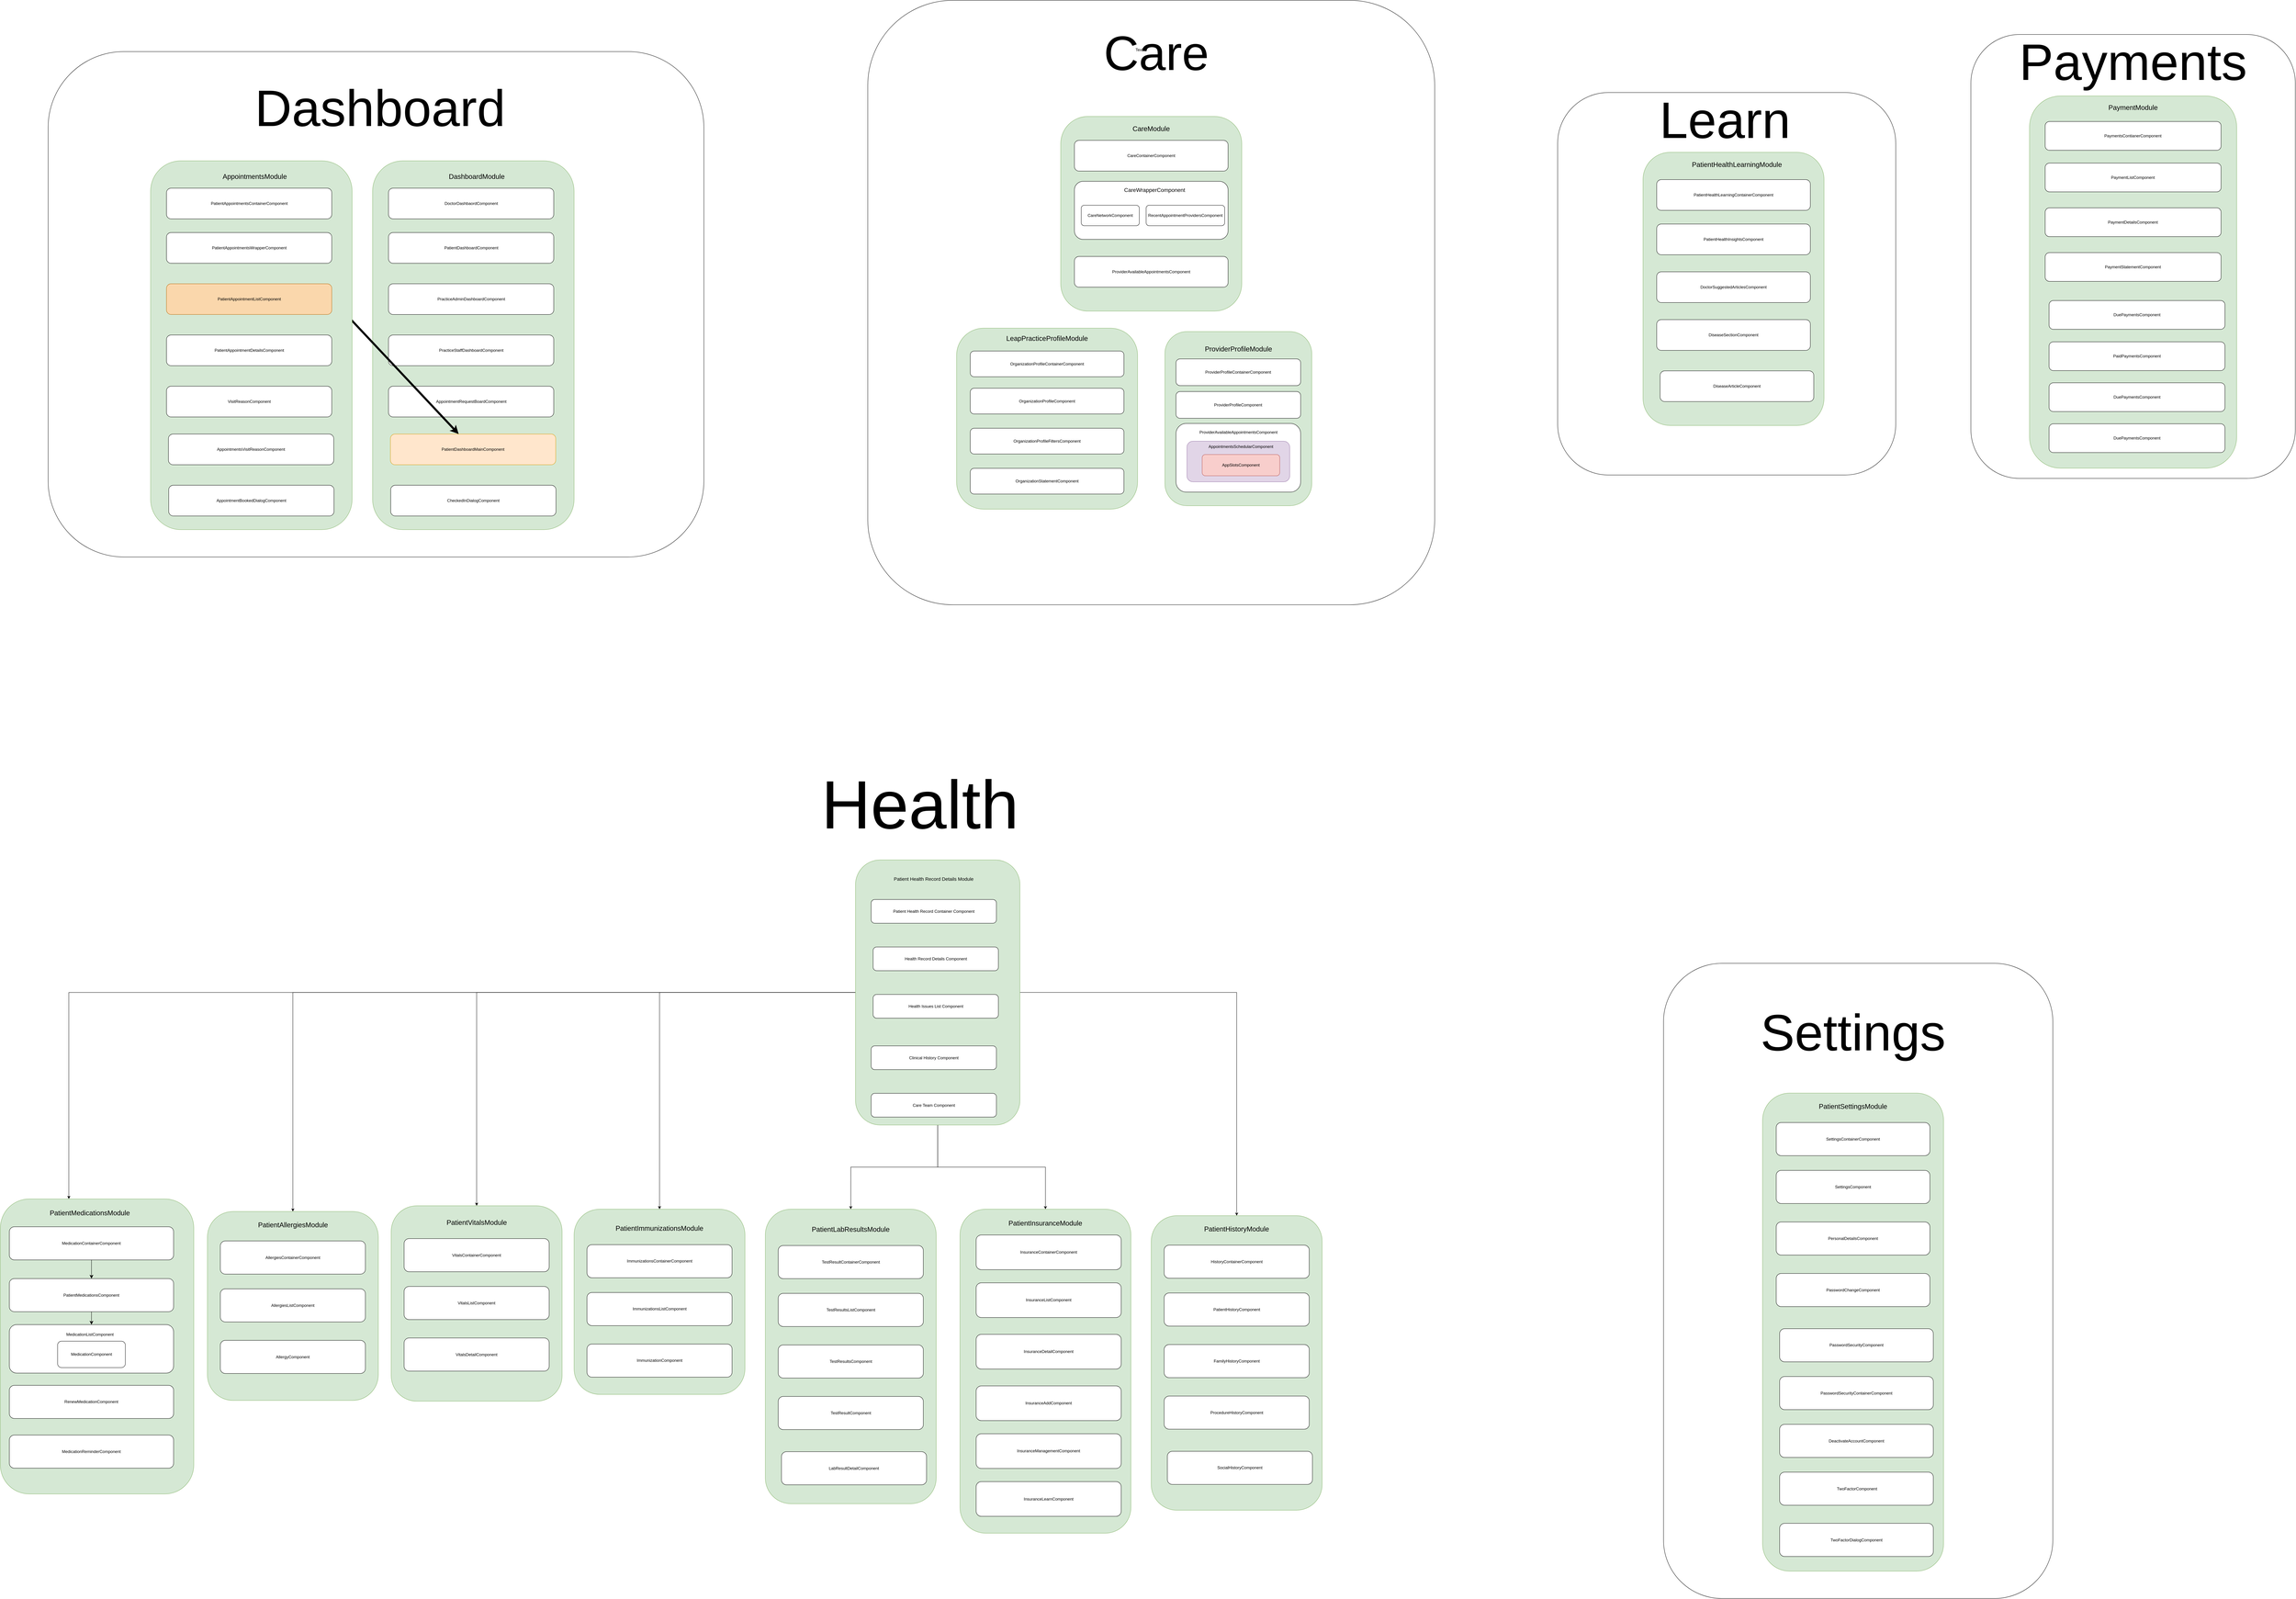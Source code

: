 <mxfile version="25.0.3">
  <diagram name="Page-1" id="2kIEvzqVXsuV8Udayv0d">
    <mxGraphModel dx="11270" dy="11530" grid="1" gridSize="10" guides="1" tooltips="1" connect="1" arrows="1" fold="1" page="1" pageScale="1" pageWidth="850" pageHeight="1100" math="0" shadow="0">
      <root>
        <mxCell id="0" />
        <mxCell id="1" parent="0" />
        <mxCell id="dV1gSzbPTBrYAg3rUSXR-290" value="" style="group" parent="1" vertex="1" connectable="0">
          <mxGeometry x="2070" y="-3440" width="1660" height="1770" as="geometry" />
        </mxCell>
        <mxCell id="dV1gSzbPTBrYAg3rUSXR-263" value="" style="rounded=1;whiteSpace=wrap;html=1;" parent="dV1gSzbPTBrYAg3rUSXR-290" vertex="1">
          <mxGeometry width="1660" height="1770" as="geometry" />
        </mxCell>
        <mxCell id="dV1gSzbPTBrYAg3rUSXR-247" value="" style="group" parent="dV1gSzbPTBrYAg3rUSXR-290" vertex="1" connectable="0">
          <mxGeometry x="565" y="340" width="530" height="570" as="geometry" />
        </mxCell>
        <mxCell id="dV1gSzbPTBrYAg3rUSXR-227" value="" style="rounded=1;whiteSpace=wrap;html=1;fillColor=#d5e8d4;strokeColor=#82b366;container=0;" parent="dV1gSzbPTBrYAg3rUSXR-247" vertex="1">
          <mxGeometry width="530" height="570" as="geometry" />
        </mxCell>
        <mxCell id="dV1gSzbPTBrYAg3rUSXR-228" value="&lt;font style=&quot;font-size: 20px;&quot;&gt;CareModule&lt;/font&gt;" style="text;html=1;align=center;verticalAlign=middle;whiteSpace=wrap;rounded=0;container=0;" parent="dV1gSzbPTBrYAg3rUSXR-247" vertex="1">
          <mxGeometry x="50" y="20" width="430" height="30" as="geometry" />
        </mxCell>
        <mxCell id="dV1gSzbPTBrYAg3rUSXR-229" value="CareContainerComponent" style="rounded=1;whiteSpace=wrap;html=1;container=0;" parent="dV1gSzbPTBrYAg3rUSXR-247" vertex="1">
          <mxGeometry x="40" y="70" width="450" height="90" as="geometry" />
        </mxCell>
        <mxCell id="dV1gSzbPTBrYAg3rUSXR-230" value="" style="rounded=1;whiteSpace=wrap;html=1;container=0;" parent="dV1gSzbPTBrYAg3rUSXR-247" vertex="1">
          <mxGeometry x="40" y="190" width="450" height="170" as="geometry" />
        </mxCell>
        <mxCell id="dV1gSzbPTBrYAg3rUSXR-231" value="ProviderAvailableAppointmentsComponent" style="rounded=1;whiteSpace=wrap;html=1;container=0;" parent="dV1gSzbPTBrYAg3rUSXR-247" vertex="1">
          <mxGeometry x="40" y="410" width="450" height="90" as="geometry" />
        </mxCell>
        <mxCell id="dV1gSzbPTBrYAg3rUSXR-234" value="CareWrapperComponent" style="text;html=1;align=center;verticalAlign=middle;whiteSpace=wrap;rounded=0;fontSize=16;container=0;" parent="dV1gSzbPTBrYAg3rUSXR-247" vertex="1">
          <mxGeometry x="80" y="200" width="390" height="30" as="geometry" />
        </mxCell>
        <mxCell id="dV1gSzbPTBrYAg3rUSXR-235" value="CareNetworkComponent" style="rounded=1;whiteSpace=wrap;html=1;container=0;" parent="dV1gSzbPTBrYAg3rUSXR-247" vertex="1">
          <mxGeometry x="60" y="260" width="170" height="60" as="geometry" />
        </mxCell>
        <mxCell id="dV1gSzbPTBrYAg3rUSXR-236" value="RecentAppointmentProvidersComponent" style="rounded=1;whiteSpace=wrap;html=1;container=0;" parent="dV1gSzbPTBrYAg3rUSXR-247" vertex="1">
          <mxGeometry x="250" y="260" width="230" height="60" as="geometry" />
        </mxCell>
        <mxCell id="dV1gSzbPTBrYAg3rUSXR-248" value="" style="group" parent="dV1gSzbPTBrYAg3rUSXR-290" vertex="1" connectable="0">
          <mxGeometry x="260" y="960" width="530" height="530" as="geometry" />
        </mxCell>
        <mxCell id="dV1gSzbPTBrYAg3rUSXR-238" value="" style="rounded=1;whiteSpace=wrap;html=1;fillColor=#d5e8d4;strokeColor=#82b366;container=0;" parent="dV1gSzbPTBrYAg3rUSXR-248" vertex="1">
          <mxGeometry width="530" height="530" as="geometry" />
        </mxCell>
        <mxCell id="dV1gSzbPTBrYAg3rUSXR-239" value="&lt;font style=&quot;font-size: 20px;&quot;&gt;LeapPracticeProfileModule&lt;/font&gt;" style="text;html=1;align=center;verticalAlign=middle;whiteSpace=wrap;rounded=0;container=0;" parent="dV1gSzbPTBrYAg3rUSXR-248" vertex="1">
          <mxGeometry x="50" y="16.75" width="430" height="25.125" as="geometry" />
        </mxCell>
        <mxCell id="dV1gSzbPTBrYAg3rUSXR-240" value="OrganizationProfileContainerComponent" style="rounded=1;whiteSpace=wrap;html=1;container=0;" parent="dV1gSzbPTBrYAg3rUSXR-248" vertex="1">
          <mxGeometry x="40" y="67" width="450" height="75.375" as="geometry" />
        </mxCell>
        <mxCell id="dV1gSzbPTBrYAg3rUSXR-241" value="OrganizationProfileComponent" style="rounded=1;whiteSpace=wrap;html=1;container=0;" parent="dV1gSzbPTBrYAg3rUSXR-248" vertex="1">
          <mxGeometry x="40" y="175.875" width="450" height="75.375" as="geometry" />
        </mxCell>
        <mxCell id="dV1gSzbPTBrYAg3rUSXR-242" value="OrganizationProfileFiltersComponent" style="rounded=1;whiteSpace=wrap;html=1;container=0;" parent="dV1gSzbPTBrYAg3rUSXR-248" vertex="1">
          <mxGeometry x="40" y="293.125" width="450" height="75.375" as="geometry" />
        </mxCell>
        <mxCell id="dV1gSzbPTBrYAg3rUSXR-243" value="OrganizationStatementComponent" style="rounded=1;whiteSpace=wrap;html=1;container=0;" parent="dV1gSzbPTBrYAg3rUSXR-248" vertex="1">
          <mxGeometry x="40" y="410.375" width="450" height="75.375" as="geometry" />
        </mxCell>
        <mxCell id="dV1gSzbPTBrYAg3rUSXR-288" value="Text" style="text;html=1;align=center;verticalAlign=middle;whiteSpace=wrap;rounded=0;" parent="dV1gSzbPTBrYAg3rUSXR-290" vertex="1">
          <mxGeometry x="765" y="130" width="60" height="30" as="geometry" />
        </mxCell>
        <mxCell id="dV1gSzbPTBrYAg3rUSXR-289" value="&lt;font style=&quot;font-size: 142px;&quot;&gt;Care&lt;/font&gt;" style="text;html=1;align=center;verticalAlign=middle;whiteSpace=wrap;rounded=0;" parent="dV1gSzbPTBrYAg3rUSXR-290" vertex="1">
          <mxGeometry x="170" y="40" width="1350" height="230" as="geometry" />
        </mxCell>
        <mxCell id="8EDx-BOtIArJ6cRJeTDg-2" value="" style="group" vertex="1" connectable="0" parent="dV1gSzbPTBrYAg3rUSXR-290">
          <mxGeometry x="870" y="970" width="430" height="510" as="geometry" />
        </mxCell>
        <mxCell id="dV1gSzbPTBrYAg3rUSXR-250" value="" style="rounded=1;whiteSpace=wrap;html=1;fillColor=#d5e8d4;strokeColor=#82b366;container=0;" parent="8EDx-BOtIArJ6cRJeTDg-2" vertex="1">
          <mxGeometry width="430" height="510" as="geometry" />
        </mxCell>
        <mxCell id="dV1gSzbPTBrYAg3rUSXR-251" value="&lt;font style=&quot;font-size: 20px;&quot;&gt;ProviderProfileModule&lt;/font&gt;" style="text;html=1;align=center;verticalAlign=middle;whiteSpace=wrap;rounded=0;container=0;" parent="8EDx-BOtIArJ6cRJeTDg-2" vertex="1">
          <mxGeometry x="40.566" y="37.382" width="348.868" height="26.073" as="geometry" />
        </mxCell>
        <mxCell id="dV1gSzbPTBrYAg3rUSXR-252" value="ProviderProfileContainerComponent" style="rounded=1;whiteSpace=wrap;html=1;container=0;" parent="8EDx-BOtIArJ6cRJeTDg-2" vertex="1">
          <mxGeometry x="32.453" y="79.998" width="365.094" height="78.219" as="geometry" />
        </mxCell>
        <mxCell id="dV1gSzbPTBrYAg3rUSXR-253" value="ProviderProfileComponent" style="rounded=1;whiteSpace=wrap;html=1;container=0;" parent="8EDx-BOtIArJ6cRJeTDg-2" vertex="1">
          <mxGeometry x="32.453" y="175.666" width="365.094" height="78.219" as="geometry" />
        </mxCell>
        <mxCell id="dV1gSzbPTBrYAg3rUSXR-261" value="" style="group" parent="8EDx-BOtIArJ6cRJeTDg-2" vertex="1" connectable="0">
          <mxGeometry x="32.453" y="269.06" width="365.094" height="200.94" as="geometry" />
        </mxCell>
        <mxCell id="dV1gSzbPTBrYAg3rUSXR-254" value="" style="rounded=1;whiteSpace=wrap;html=1;container=0;" parent="dV1gSzbPTBrYAg3rUSXR-261" vertex="1">
          <mxGeometry width="365.094" height="200.94" as="geometry" />
        </mxCell>
        <mxCell id="dV1gSzbPTBrYAg3rUSXR-256" value="ProviderAvailableAppointmentsComponent" style="text;html=1;align=center;verticalAlign=middle;whiteSpace=wrap;rounded=0;container=0;" parent="dV1gSzbPTBrYAg3rUSXR-261" vertex="1">
          <mxGeometry x="8.113" y="10.374" width="348.868" height="31.132" as="geometry" />
        </mxCell>
        <mxCell id="dV1gSzbPTBrYAg3rUSXR-257" value="" style="rounded=1;whiteSpace=wrap;html=1;container=0;fillColor=#e1d5e7;strokeColor=#9673a6;" parent="dV1gSzbPTBrYAg3rUSXR-261" vertex="1">
          <mxGeometry x="32.047" y="51.88" width="301" height="119.06" as="geometry" />
        </mxCell>
        <mxCell id="dV1gSzbPTBrYAg3rUSXR-258" value="AppointmentsSchedularComponent" style="text;html=1;align=center;verticalAlign=middle;whiteSpace=wrap;rounded=0;container=0;" parent="dV1gSzbPTBrYAg3rUSXR-261" vertex="1">
          <mxGeometry x="165.915" y="51.883" width="48.679" height="31.132" as="geometry" />
        </mxCell>
        <mxCell id="dV1gSzbPTBrYAg3rUSXR-259" value="AppSlotsComponent" style="rounded=1;whiteSpace=wrap;html=1;container=0;fillColor=#f8cecc;strokeColor=#b85450;" parent="dV1gSzbPTBrYAg3rUSXR-261" vertex="1">
          <mxGeometry x="76.67" y="90.935" width="227.17" height="62.264" as="geometry" />
        </mxCell>
        <mxCell id="dV1gSzbPTBrYAg3rUSXR-291" value="" style="group" parent="1" vertex="1" connectable="0">
          <mxGeometry x="4090" y="-3170" width="1190" height="1120" as="geometry" />
        </mxCell>
        <mxCell id="dV1gSzbPTBrYAg3rUSXR-371" value="" style="group" parent="dV1gSzbPTBrYAg3rUSXR-291" vertex="1" connectable="0">
          <mxGeometry width="1045" height="1120" as="geometry" />
        </mxCell>
        <mxCell id="dV1gSzbPTBrYAg3rUSXR-277" value="" style="rounded=1;whiteSpace=wrap;html=1;" parent="dV1gSzbPTBrYAg3rUSXR-371" vertex="1">
          <mxGeometry width="990" height="1120" as="geometry" />
        </mxCell>
        <mxCell id="dV1gSzbPTBrYAg3rUSXR-264" value="" style="group" parent="dV1gSzbPTBrYAg3rUSXR-371" vertex="1" connectable="0">
          <mxGeometry x="250" y="175" width="795" height="940" as="geometry" />
        </mxCell>
        <mxCell id="dV1gSzbPTBrYAg3rUSXR-265" value="" style="rounded=1;whiteSpace=wrap;html=1;fillColor=#d5e8d4;strokeColor=#82b366;container=0;" parent="dV1gSzbPTBrYAg3rUSXR-264" vertex="1">
          <mxGeometry width="530" height="800" as="geometry" />
        </mxCell>
        <mxCell id="dV1gSzbPTBrYAg3rUSXR-266" value="&lt;font style=&quot;font-size: 20px;&quot;&gt;PatientHealthLearningModule&lt;/font&gt;" style="text;html=1;align=center;verticalAlign=middle;whiteSpace=wrap;rounded=0;container=0;" parent="dV1gSzbPTBrYAg3rUSXR-264" vertex="1">
          <mxGeometry x="60" y="20" width="430" height="30" as="geometry" />
        </mxCell>
        <mxCell id="dV1gSzbPTBrYAg3rUSXR-267" value="PatientHealthLearningContainerComponent" style="rounded=1;whiteSpace=wrap;html=1;container=0;" parent="dV1gSzbPTBrYAg3rUSXR-264" vertex="1">
          <mxGeometry x="40" y="80" width="450" height="90" as="geometry" />
        </mxCell>
        <mxCell id="dV1gSzbPTBrYAg3rUSXR-268" value="PatientHealthInsightsComponent" style="rounded=1;whiteSpace=wrap;html=1;container=0;" parent="dV1gSzbPTBrYAg3rUSXR-264" vertex="1">
          <mxGeometry x="40" y="210" width="450" height="90" as="geometry" />
        </mxCell>
        <mxCell id="dV1gSzbPTBrYAg3rUSXR-269" value="DoctorSuggestedArticlesComponent" style="rounded=1;whiteSpace=wrap;html=1;container=0;" parent="dV1gSzbPTBrYAg3rUSXR-264" vertex="1">
          <mxGeometry x="40" y="350" width="450" height="90" as="geometry" />
        </mxCell>
        <mxCell id="dV1gSzbPTBrYAg3rUSXR-270" value="DiseaseSectionComponent" style="rounded=1;whiteSpace=wrap;html=1;container=0;" parent="dV1gSzbPTBrYAg3rUSXR-264" vertex="1">
          <mxGeometry x="40" y="490" width="450" height="90" as="geometry" />
        </mxCell>
        <mxCell id="dV1gSzbPTBrYAg3rUSXR-271" value="DiseaseArticleComponent" style="rounded=1;whiteSpace=wrap;html=1;container=0;" parent="dV1gSzbPTBrYAg3rUSXR-264" vertex="1">
          <mxGeometry x="50" y="640" width="450" height="90" as="geometry" />
        </mxCell>
        <mxCell id="dV1gSzbPTBrYAg3rUSXR-293" value="&lt;font style=&quot;font-size: 150px;&quot;&gt;Learn&lt;/font&gt;" style="text;html=1;align=center;verticalAlign=middle;whiteSpace=wrap;rounded=0;" parent="dV1gSzbPTBrYAg3rUSXR-371" vertex="1">
          <mxGeometry x="170" y="10" width="640" height="140" as="geometry" />
        </mxCell>
        <mxCell id="dV1gSzbPTBrYAg3rUSXR-367" value="" style="group" parent="1" vertex="1" connectable="0">
          <mxGeometry x="4400" y="-620" width="1140" height="1860" as="geometry" />
        </mxCell>
        <mxCell id="dV1gSzbPTBrYAg3rUSXR-364" value="" style="rounded=1;whiteSpace=wrap;html=1;" parent="dV1gSzbPTBrYAg3rUSXR-367" vertex="1">
          <mxGeometry width="1140" height="1860" as="geometry" />
        </mxCell>
        <mxCell id="dV1gSzbPTBrYAg3rUSXR-331" value="" style="group" parent="dV1gSzbPTBrYAg3rUSXR-367" vertex="1" connectable="0">
          <mxGeometry x="290" y="380.005" width="530" height="1400" as="geometry" />
        </mxCell>
        <mxCell id="dV1gSzbPTBrYAg3rUSXR-332" value="" style="rounded=1;whiteSpace=wrap;html=1;fillColor=#d5e8d4;strokeColor=#82b366;container=0;" parent="dV1gSzbPTBrYAg3rUSXR-331" vertex="1">
          <mxGeometry width="530" height="1400" as="geometry" />
        </mxCell>
        <mxCell id="dV1gSzbPTBrYAg3rUSXR-333" value="&lt;font style=&quot;font-size: 20px;&quot;&gt;PatientSettingsModule&lt;/font&gt;" style="text;html=1;align=center;verticalAlign=middle;whiteSpace=wrap;rounded=0;container=0;" parent="dV1gSzbPTBrYAg3rUSXR-331" vertex="1">
          <mxGeometry x="50" y="21.561" width="430" height="32.342" as="geometry" />
        </mxCell>
        <mxCell id="dV1gSzbPTBrYAg3rUSXR-334" value="SettingsContainerComponent" style="rounded=1;whiteSpace=wrap;html=1;container=0;" parent="dV1gSzbPTBrYAg3rUSXR-331" vertex="1">
          <mxGeometry x="40" y="86.245" width="450" height="97.026" as="geometry" />
        </mxCell>
        <mxCell id="dV1gSzbPTBrYAg3rUSXR-335" value="SettingsComponent" style="rounded=1;whiteSpace=wrap;html=1;container=0;" parent="dV1gSzbPTBrYAg3rUSXR-331" vertex="1">
          <mxGeometry x="40" y="226.394" width="450" height="97.026" as="geometry" />
        </mxCell>
        <mxCell id="dV1gSzbPTBrYAg3rUSXR-336" value="PersonalDetailsComponent" style="rounded=1;whiteSpace=wrap;html=1;container=0;" parent="dV1gSzbPTBrYAg3rUSXR-331" vertex="1">
          <mxGeometry x="40" y="377.323" width="450" height="97.026" as="geometry" />
        </mxCell>
        <mxCell id="dV1gSzbPTBrYAg3rUSXR-337" value="PasswordChangeComponent" style="rounded=1;whiteSpace=wrap;html=1;container=0;" parent="dV1gSzbPTBrYAg3rUSXR-331" vertex="1">
          <mxGeometry x="40" y="528.253" width="450" height="97.026" as="geometry" />
        </mxCell>
        <mxCell id="dV1gSzbPTBrYAg3rUSXR-338" value="PasswordSecurityComponent" style="rounded=1;whiteSpace=wrap;html=1;container=0;" parent="dV1gSzbPTBrYAg3rUSXR-331" vertex="1">
          <mxGeometry x="50" y="689.963" width="450" height="97.026" as="geometry" />
        </mxCell>
        <mxCell id="dV1gSzbPTBrYAg3rUSXR-360" value="PasswordSecurityContainerComponent" style="rounded=1;whiteSpace=wrap;html=1;container=0;" parent="dV1gSzbPTBrYAg3rUSXR-331" vertex="1">
          <mxGeometry x="50" y="829.993" width="450" height="97.026" as="geometry" />
        </mxCell>
        <mxCell id="dV1gSzbPTBrYAg3rUSXR-361" value="DeactivateAccountComponent" style="rounded=1;whiteSpace=wrap;html=1;container=0;" parent="dV1gSzbPTBrYAg3rUSXR-331" vertex="1">
          <mxGeometry x="50" y="969.993" width="450" height="97.026" as="geometry" />
        </mxCell>
        <mxCell id="dV1gSzbPTBrYAg3rUSXR-362" value="&amp;nbsp;TwoFactorComponent" style="rounded=1;whiteSpace=wrap;html=1;container=0;" parent="dV1gSzbPTBrYAg3rUSXR-331" vertex="1">
          <mxGeometry x="50" y="1109.993" width="450" height="97.026" as="geometry" />
        </mxCell>
        <mxCell id="dV1gSzbPTBrYAg3rUSXR-363" value="TwoFactorDialogComponent" style="rounded=1;whiteSpace=wrap;html=1;container=0;" parent="dV1gSzbPTBrYAg3rUSXR-331" vertex="1">
          <mxGeometry x="50" y="1259.993" width="450" height="97.026" as="geometry" />
        </mxCell>
        <mxCell id="dV1gSzbPTBrYAg3rUSXR-365" value="&lt;font style=&quot;font-size: 150px;&quot;&gt;Settings&lt;/font&gt;" style="text;html=1;align=center;verticalAlign=middle;whiteSpace=wrap;rounded=0;fontSize=200;" parent="dV1gSzbPTBrYAg3rUSXR-367" vertex="1">
          <mxGeometry x="255" y="170" width="600" height="30" as="geometry" />
        </mxCell>
        <mxCell id="dV1gSzbPTBrYAg3rUSXR-372" value="" style="group" parent="1" vertex="1" connectable="0">
          <mxGeometry x="5300" y="-3340" width="950" height="1300" as="geometry" />
        </mxCell>
        <mxCell id="dV1gSzbPTBrYAg3rUSXR-307" value="" style="rounded=1;whiteSpace=wrap;html=1;" parent="dV1gSzbPTBrYAg3rUSXR-372" vertex="1">
          <mxGeometry width="950" height="1300" as="geometry" />
        </mxCell>
        <mxCell id="dV1gSzbPTBrYAg3rUSXR-305" value="" style="group" parent="dV1gSzbPTBrYAg3rUSXR-372" vertex="1" connectable="0">
          <mxGeometry x="171.67" y="180" width="606.67" height="1090" as="geometry" />
        </mxCell>
        <mxCell id="dV1gSzbPTBrYAg3rUSXR-295" value="" style="rounded=1;whiteSpace=wrap;html=1;fillColor=#d5e8d4;strokeColor=#82b366;container=0;" parent="dV1gSzbPTBrYAg3rUSXR-305" vertex="1">
          <mxGeometry width="606.67" height="1090" as="geometry" />
        </mxCell>
        <mxCell id="dV1gSzbPTBrYAg3rUSXR-296" value="&lt;font style=&quot;font-size: 20px;&quot;&gt;PaymentModule&lt;/font&gt;" style="text;html=1;align=center;verticalAlign=middle;whiteSpace=wrap;rounded=0;container=0;" parent="dV1gSzbPTBrYAg3rUSXR-305" vertex="1">
          <mxGeometry x="57.229" y="18.723" width="492.201" height="28.085" as="geometry" />
        </mxCell>
        <mxCell id="dV1gSzbPTBrYAg3rUSXR-297" value="PaymentsContianerComponent" style="rounded=1;whiteSpace=wrap;html=1;container=0;" parent="dV1gSzbPTBrYAg3rUSXR-305" vertex="1">
          <mxGeometry x="45.786" y="74.894" width="515.094" height="84.255" as="geometry" />
        </mxCell>
        <mxCell id="dV1gSzbPTBrYAg3rUSXR-298" value="PaymentListComponent" style="rounded=1;whiteSpace=wrap;html=1;container=0;" parent="dV1gSzbPTBrYAg3rUSXR-305" vertex="1">
          <mxGeometry x="45.786" y="196.596" width="515.094" height="84.255" as="geometry" />
        </mxCell>
        <mxCell id="dV1gSzbPTBrYAg3rUSXR-299" value="PaymentDetailsComponent" style="rounded=1;whiteSpace=wrap;html=1;container=0;" parent="dV1gSzbPTBrYAg3rUSXR-305" vertex="1">
          <mxGeometry x="45.786" y="327.66" width="515.094" height="84.255" as="geometry" />
        </mxCell>
        <mxCell id="dV1gSzbPTBrYAg3rUSXR-300" value="PaymentStatementComponent" style="rounded=1;whiteSpace=wrap;html=1;container=0;" parent="dV1gSzbPTBrYAg3rUSXR-305" vertex="1">
          <mxGeometry x="45.786" y="458.723" width="515.094" height="84.255" as="geometry" />
        </mxCell>
        <mxCell id="dV1gSzbPTBrYAg3rUSXR-301" value="DuePaymentsComponent" style="rounded=1;whiteSpace=wrap;html=1;container=0;" parent="dV1gSzbPTBrYAg3rUSXR-305" vertex="1">
          <mxGeometry x="57.233" y="599.149" width="515.094" height="84.255" as="geometry" />
        </mxCell>
        <mxCell id="dV1gSzbPTBrYAg3rUSXR-302" value="PaidPaymentsComponent" style="rounded=1;whiteSpace=wrap;html=1;container=0;" parent="dV1gSzbPTBrYAg3rUSXR-305" vertex="1">
          <mxGeometry x="57.233" y="719.999" width="515.094" height="84.255" as="geometry" />
        </mxCell>
        <mxCell id="dV1gSzbPTBrYAg3rUSXR-303" value="DuePaymentsComponent" style="rounded=1;whiteSpace=wrap;html=1;container=0;" parent="dV1gSzbPTBrYAg3rUSXR-305" vertex="1">
          <mxGeometry x="57.233" y="839.999" width="515.094" height="84.255" as="geometry" />
        </mxCell>
        <mxCell id="dV1gSzbPTBrYAg3rUSXR-304" value="DuePaymentsComponent" style="rounded=1;whiteSpace=wrap;html=1;container=0;" parent="dV1gSzbPTBrYAg3rUSXR-305" vertex="1">
          <mxGeometry x="57.233" y="959.999" width="515.094" height="84.255" as="geometry" />
        </mxCell>
        <mxCell id="dV1gSzbPTBrYAg3rUSXR-330" value="&lt;font style=&quot;font-size: 150px;&quot;&gt;Payments&lt;/font&gt;" style="text;html=1;align=center;verticalAlign=middle;whiteSpace=wrap;rounded=0;" parent="dV1gSzbPTBrYAg3rUSXR-372" vertex="1">
          <mxGeometry x="155" y="10" width="640" height="140" as="geometry" />
        </mxCell>
        <mxCell id="8EDx-BOtIArJ6cRJeTDg-1" value="" style="group" vertex="1" connectable="0" parent="1">
          <mxGeometry x="-330" y="-3290" width="1920" height="1480" as="geometry" />
        </mxCell>
        <mxCell id="dV1gSzbPTBrYAg3rUSXR-286" value="" style="rounded=1;whiteSpace=wrap;html=1;container=0;" parent="8EDx-BOtIArJ6cRJeTDg-1" vertex="1">
          <mxGeometry width="1920" height="1480" as="geometry" />
        </mxCell>
        <mxCell id="dV1gSzbPTBrYAg3rUSXR-287" value="&lt;font style=&quot;font-size: 150px;&quot;&gt;Dashboard&lt;/font&gt;" style="text;html=1;align=center;verticalAlign=middle;whiteSpace=wrap;rounded=0;container=0;" parent="8EDx-BOtIArJ6cRJeTDg-1" vertex="1">
          <mxGeometry x="942.27" y="150" width="60" height="30" as="geometry" />
        </mxCell>
        <mxCell id="dV1gSzbPTBrYAg3rUSXR-193" value="" style="rounded=1;whiteSpace=wrap;html=1;fillColor=#d5e8d4;strokeColor=#82b366;container=0;" parent="8EDx-BOtIArJ6cRJeTDg-1" vertex="1">
          <mxGeometry x="950" y="320" width="590" height="1080" as="geometry" />
        </mxCell>
        <mxCell id="dV1gSzbPTBrYAg3rUSXR-194" value="&lt;span style=&quot;font-size: 20px;&quot;&gt;DashboardModule&lt;/span&gt;" style="text;html=1;align=center;verticalAlign=middle;whiteSpace=wrap;rounded=0;container=0;" parent="8EDx-BOtIArJ6cRJeTDg-1" vertex="1">
          <mxGeometry x="1023.774" y="350" width="462.453" height="30" as="geometry" />
        </mxCell>
        <mxCell id="dV1gSzbPTBrYAg3rUSXR-195" value="DoctorDashbaordComponent" style="rounded=1;whiteSpace=wrap;html=1;container=0;" parent="8EDx-BOtIArJ6cRJeTDg-1" vertex="1">
          <mxGeometry x="996.528" y="400" width="483.962" height="90" as="geometry" />
        </mxCell>
        <mxCell id="dV1gSzbPTBrYAg3rUSXR-196" value="PatientDashboardComponent" style="rounded=1;whiteSpace=wrap;html=1;container=0;" parent="8EDx-BOtIArJ6cRJeTDg-1" vertex="1">
          <mxGeometry x="996.528" y="530" width="483.962" height="90" as="geometry" />
        </mxCell>
        <mxCell id="dV1gSzbPTBrYAg3rUSXR-197" value="PracticeAdminDashboardComponent" style="rounded=1;whiteSpace=wrap;html=1;container=0;" parent="8EDx-BOtIArJ6cRJeTDg-1" vertex="1">
          <mxGeometry x="996.528" y="680" width="483.962" height="90" as="geometry" />
        </mxCell>
        <mxCell id="dV1gSzbPTBrYAg3rUSXR-198" value="PracticeStaffDashboardComponent" style="rounded=1;whiteSpace=wrap;html=1;container=0;" parent="8EDx-BOtIArJ6cRJeTDg-1" vertex="1">
          <mxGeometry x="996.528" y="830" width="483.962" height="90" as="geometry" />
        </mxCell>
        <mxCell id="dV1gSzbPTBrYAg3rUSXR-199" value="AppointmentRequestBoardComponent" style="rounded=1;whiteSpace=wrap;html=1;container=0;" parent="8EDx-BOtIArJ6cRJeTDg-1" vertex="1">
          <mxGeometry x="996.528" y="980" width="483.962" height="90" as="geometry" />
        </mxCell>
        <mxCell id="dV1gSzbPTBrYAg3rUSXR-200" value="PatientDashboardMainComponent" style="rounded=1;whiteSpace=wrap;html=1;container=0;fillColor=#ffe6cc;strokeColor=#d79b00;" parent="8EDx-BOtIArJ6cRJeTDg-1" vertex="1">
          <mxGeometry x="1002.268" y="1120" width="483.962" height="90" as="geometry" />
        </mxCell>
        <mxCell id="dV1gSzbPTBrYAg3rUSXR-201" value="CheckedInDialogComponent" style="rounded=1;whiteSpace=wrap;html=1;container=0;" parent="8EDx-BOtIArJ6cRJeTDg-1" vertex="1">
          <mxGeometry x="1003.018" y="1270" width="483.962" height="90" as="geometry" />
        </mxCell>
        <mxCell id="dV1gSzbPTBrYAg3rUSXR-202" value="" style="endArrow=classic;html=1;rounded=0;exitX=1;exitY=0.5;exitDx=0;exitDy=0;strokeWidth=6;" parent="8EDx-BOtIArJ6cRJeTDg-1" source="dV1gSzbPTBrYAg3rUSXR-183" target="dV1gSzbPTBrYAg3rUSXR-200" edge="1">
          <mxGeometry width="50" height="50" relative="1" as="geometry">
            <mxPoint x="896.23" y="1333.691" as="sourcePoint" />
            <mxPoint x="1540" y="1330" as="targetPoint" />
          </mxGeometry>
        </mxCell>
        <mxCell id="dV1gSzbPTBrYAg3rUSXR-179" value="" style="rounded=1;whiteSpace=wrap;html=1;fillColor=#d5e8d4;strokeColor=#82b366;container=0;" parent="8EDx-BOtIArJ6cRJeTDg-1" vertex="1">
          <mxGeometry x="300" y="320" width="590" height="1080" as="geometry" />
        </mxCell>
        <mxCell id="dV1gSzbPTBrYAg3rUSXR-180" value="&lt;span style=&quot;font-size: 20px;&quot;&gt;AppointmentsModule&lt;/span&gt;" style="text;html=1;align=center;verticalAlign=middle;whiteSpace=wrap;rounded=0;container=0;" parent="8EDx-BOtIArJ6cRJeTDg-1" vertex="1">
          <mxGeometry x="373.774" y="350" width="462.453" height="30" as="geometry" />
        </mxCell>
        <mxCell id="dV1gSzbPTBrYAg3rUSXR-181" value="PatientAppointmentsContainerComponent" style="rounded=1;whiteSpace=wrap;html=1;container=0;" parent="8EDx-BOtIArJ6cRJeTDg-1" vertex="1">
          <mxGeometry x="346.528" y="400" width="483.962" height="90" as="geometry" />
        </mxCell>
        <mxCell id="dV1gSzbPTBrYAg3rUSXR-182" value="PatientAppointmentsWrapperComponent" style="rounded=1;whiteSpace=wrap;html=1;container=0;" parent="8EDx-BOtIArJ6cRJeTDg-1" vertex="1">
          <mxGeometry x="346.528" y="530" width="483.962" height="90" as="geometry" />
        </mxCell>
        <mxCell id="dV1gSzbPTBrYAg3rUSXR-183" value="PatientAppointmentListComponent" style="rounded=1;whiteSpace=wrap;html=1;container=0;fillColor=#fad7ac;strokeColor=#b46504;" parent="8EDx-BOtIArJ6cRJeTDg-1" vertex="1">
          <mxGeometry x="346.528" y="680" width="483.962" height="90" as="geometry" />
        </mxCell>
        <mxCell id="dV1gSzbPTBrYAg3rUSXR-184" value="PatientAppointmentDetailsComponent" style="rounded=1;whiteSpace=wrap;html=1;container=0;" parent="8EDx-BOtIArJ6cRJeTDg-1" vertex="1">
          <mxGeometry x="346.528" y="830" width="483.962" height="90" as="geometry" />
        </mxCell>
        <mxCell id="dV1gSzbPTBrYAg3rUSXR-185" value="VisitReasonComponent" style="rounded=1;whiteSpace=wrap;html=1;container=0;" parent="8EDx-BOtIArJ6cRJeTDg-1" vertex="1">
          <mxGeometry x="346.528" y="980" width="483.962" height="90" as="geometry" />
        </mxCell>
        <mxCell id="dV1gSzbPTBrYAg3rUSXR-187" value="AppointmentsVisitReasonComponent" style="rounded=1;whiteSpace=wrap;html=1;container=0;" parent="8EDx-BOtIArJ6cRJeTDg-1" vertex="1">
          <mxGeometry x="352.268" y="1120" width="483.962" height="90" as="geometry" />
        </mxCell>
        <mxCell id="dV1gSzbPTBrYAg3rUSXR-188" value="AppointmentBookedDialogComponent" style="rounded=1;whiteSpace=wrap;html=1;container=0;" parent="8EDx-BOtIArJ6cRJeTDg-1" vertex="1">
          <mxGeometry x="353.018" y="1270" width="483.962" height="90" as="geometry" />
        </mxCell>
        <mxCell id="dV1gSzbPTBrYAg3rUSXR-124" style="edgeStyle=orthogonalEdgeStyle;rounded=0;orthogonalLoop=1;jettySize=auto;html=1;entryX=0.5;entryY=0;entryDx=0;entryDy=0;" parent="1" source="dV1gSzbPTBrYAg3rUSXR-35" target="dV1gSzbPTBrYAg3rUSXR-58" edge="1">
          <mxGeometry relative="1" as="geometry" />
        </mxCell>
        <mxCell id="dV1gSzbPTBrYAg3rUSXR-163" style="edgeStyle=orthogonalEdgeStyle;rounded=0;orthogonalLoop=1;jettySize=auto;html=1;entryX=0.5;entryY=0;entryDx=0;entryDy=0;" parent="1" source="dV1gSzbPTBrYAg3rUSXR-35" target="dV1gSzbPTBrYAg3rUSXR-85" edge="1">
          <mxGeometry relative="1" as="geometry" />
        </mxCell>
        <mxCell id="dV1gSzbPTBrYAg3rUSXR-122" style="edgeStyle=orthogonalEdgeStyle;rounded=0;orthogonalLoop=1;jettySize=auto;html=1;entryX=0.5;entryY=0;entryDx=0;entryDy=0;" parent="1" source="dV1gSzbPTBrYAg3rUSXR-35" target="dV1gSzbPTBrYAg3rUSXR-69" edge="1">
          <mxGeometry relative="1" as="geometry" />
        </mxCell>
        <mxCell id="dV1gSzbPTBrYAg3rUSXR-165" style="edgeStyle=orthogonalEdgeStyle;rounded=0;orthogonalLoop=1;jettySize=auto;html=1;entryX=0.5;entryY=0;entryDx=0;entryDy=0;" parent="1" source="dV1gSzbPTBrYAg3rUSXR-35" target="dV1gSzbPTBrYAg3rUSXR-77" edge="1">
          <mxGeometry relative="1" as="geometry" />
        </mxCell>
        <mxCell id="dV1gSzbPTBrYAg3rUSXR-282" value="Health" style="text;html=1;align=center;verticalAlign=middle;whiteSpace=wrap;rounded=0;fontSize=200;container=0;" parent="1" vertex="1">
          <mxGeometry x="1939.565" y="-1100" width="566.46" height="30.0" as="geometry" />
        </mxCell>
        <mxCell id="dV1gSzbPTBrYAg3rUSXR-58" value="" style="rounded=1;whiteSpace=wrap;html=1;fillColor=#d5e8d4;strokeColor=#82b366;container=0;" parent="1" vertex="1">
          <mxGeometry x="136.335" y="106.8" width="500.373" height="553.2" as="geometry" />
        </mxCell>
        <mxCell id="dV1gSzbPTBrYAg3rUSXR-59" value="&lt;font style=&quot;font-size: 20px;&quot;&gt;PatientAllergiesModule&lt;/font&gt;" style="text;html=1;align=center;verticalAlign=middle;whiteSpace=wrap;rounded=0;container=0;" parent="1" vertex="1">
          <mxGeometry x="183.54" y="128.364" width="405.963" height="32.342" as="geometry" />
        </mxCell>
        <mxCell id="dV1gSzbPTBrYAg3rUSXR-60" value="AllergiesContainerComponent" style="rounded=1;whiteSpace=wrap;html=1;container=0;" parent="1" vertex="1">
          <mxGeometry x="174.099" y="193.048" width="424.845" height="97.026" as="geometry" />
        </mxCell>
        <mxCell id="dV1gSzbPTBrYAg3rUSXR-61" value="AllergiesListComponent" style="rounded=1;whiteSpace=wrap;html=1;container=0;" parent="1" vertex="1">
          <mxGeometry x="174.099" y="333.197" width="424.845" height="97.026" as="geometry" />
        </mxCell>
        <mxCell id="dV1gSzbPTBrYAg3rUSXR-62" value="AllergyComponent" style="rounded=1;whiteSpace=wrap;html=1;container=0;" parent="1" vertex="1">
          <mxGeometry x="174.099" y="484.126" width="424.845" height="97.026" as="geometry" />
        </mxCell>
        <mxCell id="dV1gSzbPTBrYAg3rUSXR-159" style="edgeStyle=orthogonalEdgeStyle;rounded=0;orthogonalLoop=1;jettySize=auto;html=1;entryX=0.5;entryY=0;entryDx=0;entryDy=0;" parent="1" source="dV1gSzbPTBrYAg3rUSXR-35" target="dV1gSzbPTBrYAg3rUSXR-95" edge="1">
          <mxGeometry relative="1" as="geometry" />
        </mxCell>
        <mxCell id="dV1gSzbPTBrYAg3rUSXR-119" style="edgeStyle=orthogonalEdgeStyle;rounded=0;orthogonalLoop=1;jettySize=auto;html=1;entryX=0.5;entryY=0;entryDx=0;entryDy=0;" parent="1" source="dV1gSzbPTBrYAg3rUSXR-35" edge="1" target="dV1gSzbPTBrYAg3rUSXR-103">
          <mxGeometry relative="1" as="geometry">
            <mxPoint x="4365.901" y="112.193" as="targetPoint" />
          </mxGeometry>
        </mxCell>
        <mxCell id="dV1gSzbPTBrYAg3rUSXR-150" style="edgeStyle=orthogonalEdgeStyle;rounded=0;orthogonalLoop=1;jettySize=auto;html=1;exitX=0;exitY=0.5;exitDx=0;exitDy=0;entryX=0.354;entryY=0;entryDx=0;entryDy=0;entryPerimeter=0;" parent="1" source="dV1gSzbPTBrYAg3rUSXR-35" edge="1" target="dV1gSzbPTBrYAg3rUSXR-44">
          <mxGeometry relative="1" as="geometry">
            <mxPoint x="-269.627" y="101.413" as="targetPoint" />
            <Array as="points">
              <mxPoint x="-270" y="-535" />
            </Array>
          </mxGeometry>
        </mxCell>
        <mxCell id="dV1gSzbPTBrYAg3rUSXR-35" value="" style="rounded=1;whiteSpace=wrap;html=1;labelBackgroundColor=#38FF45;fillColor=#d5e8d4;strokeColor=#82b366;container=0;" parent="1" vertex="1">
          <mxGeometry x="2033.975" y="-922.751" width="481.491" height="776.208" as="geometry" />
        </mxCell>
        <mxCell id="dV1gSzbPTBrYAg3rUSXR-37" value="&lt;span&gt;Patient Health Record Details Module&lt;/span&gt;&lt;div&gt;&lt;span&gt;&lt;br&gt;&lt;/span&gt;&lt;/div&gt;" style="text;html=1;align=center;verticalAlign=middle;whiteSpace=wrap;rounded=0;labelBackgroundColor=none;fontSize=14;container=0;" parent="1" vertex="1">
          <mxGeometry x="2097.028" y="-876.41" width="332.458" height="34.756" as="geometry" />
        </mxCell>
        <mxCell id="dV1gSzbPTBrYAg3rUSXR-38" value="Patient Health Record Container Component" style="rounded=1;whiteSpace=wrap;html=1;container=0;" parent="1" vertex="1">
          <mxGeometry x="2079.831" y="-806.899" width="366.85" height="69.511" as="geometry" />
        </mxCell>
        <mxCell id="dV1gSzbPTBrYAg3rUSXR-39" value="Health Record Details Component" style="rounded=1;whiteSpace=wrap;html=1;container=0;" parent="1" vertex="1">
          <mxGeometry x="2085.563" y="-667.877" width="366.85" height="69.511" as="geometry" />
        </mxCell>
        <mxCell id="dV1gSzbPTBrYAg3rUSXR-40" value="Health Issues List Component" style="rounded=1;whiteSpace=wrap;html=1;container=0;" parent="1" vertex="1">
          <mxGeometry x="2085.563" y="-528.854" width="366.85" height="69.511" as="geometry" />
        </mxCell>
        <mxCell id="dV1gSzbPTBrYAg3rUSXR-41" value="Clinical History Component" style="rounded=1;whiteSpace=wrap;html=1;container=0;" parent="1" vertex="1">
          <mxGeometry x="2079.831" y="-378.247" width="366.85" height="69.511" as="geometry" />
        </mxCell>
        <mxCell id="dV1gSzbPTBrYAg3rUSXR-42" value="Care Team Component" style="rounded=1;whiteSpace=wrap;html=1;container=0;" parent="1" vertex="1">
          <mxGeometry x="2079.831" y="-239.224" width="366.85" height="69.511" as="geometry" />
        </mxCell>
        <mxCell id="dV1gSzbPTBrYAg3rUSXR-69" value="" style="rounded=1;whiteSpace=wrap;html=1;fillColor=#d5e8d4;strokeColor=#82b366;container=0;" parent="1" vertex="1">
          <mxGeometry x="674.472" y="90.0" width="500.373" height="572.25" as="geometry" />
        </mxCell>
        <mxCell id="dV1gSzbPTBrYAg3rUSXR-70" value="&lt;font style=&quot;font-size: 20px;&quot;&gt;PatientVitalsModule&lt;/font&gt;" style="text;html=1;align=center;verticalAlign=middle;whiteSpace=wrap;rounded=0;container=0;" parent="1" vertex="1">
          <mxGeometry x="721.677" y="121.395" width="405.963" height="32.342" as="geometry" />
        </mxCell>
        <mxCell id="dV1gSzbPTBrYAg3rUSXR-71" value="VitalsContainerComponent" style="rounded=1;whiteSpace=wrap;html=1;container=0;" parent="1" vertex="1">
          <mxGeometry x="712.236" y="186.079" width="424.845" height="97.026" as="geometry" />
        </mxCell>
        <mxCell id="dV1gSzbPTBrYAg3rUSXR-72" value="VitalsListComponent" style="rounded=1;whiteSpace=wrap;html=1;container=0;" parent="1" vertex="1">
          <mxGeometry x="712.236" y="326.228" width="424.845" height="97.026" as="geometry" />
        </mxCell>
        <mxCell id="dV1gSzbPTBrYAg3rUSXR-73" value="VitalsDetailComponent" style="rounded=1;whiteSpace=wrap;html=1;container=0;" parent="1" vertex="1">
          <mxGeometry x="712.236" y="477.157" width="424.845" height="97.026" as="geometry" />
        </mxCell>
        <mxCell id="8EDx-BOtIArJ6cRJeTDg-10" value="" style="group" vertex="1" connectable="0" parent="1">
          <mxGeometry x="-469.997" y="70.0" width="566.46" height="863.87" as="geometry" />
        </mxCell>
        <mxCell id="8EDx-BOtIArJ6cRJeTDg-5" value="" style="rounded=1;whiteSpace=wrap;html=1;container=0;" vertex="1" parent="8EDx-BOtIArJ6cRJeTDg-10">
          <mxGeometry x="144.107" y="402.64" width="236.025" height="67.36" as="geometry" />
        </mxCell>
        <mxCell id="dV1gSzbPTBrYAg3rUSXR-44" value="" style="rounded=1;whiteSpace=wrap;html=1;fillColor=#d5e8d4;strokeColor=#82b366;container=0;" parent="8EDx-BOtIArJ6cRJeTDg-10" vertex="1">
          <mxGeometry width="566.46" height="863.87" as="geometry" />
        </mxCell>
        <mxCell id="dV1gSzbPTBrYAg3rUSXR-45" value="&lt;font style=&quot;font-size: 20px;&quot;&gt;PatientMedicationsModule&lt;/font&gt;" style="text;html=1;align=center;verticalAlign=middle;whiteSpace=wrap;rounded=0;container=0;" parent="8EDx-BOtIArJ6cRJeTDg-10" vertex="1">
          <mxGeometry x="32.33" y="24.003" width="459.58" height="32.342" as="geometry" />
        </mxCell>
        <mxCell id="8EDx-BOtIArJ6cRJeTDg-4" value="" style="edgeStyle=none;curved=1;rounded=0;orthogonalLoop=1;jettySize=auto;html=1;fontSize=12;startSize=8;endSize=8;" edge="1" parent="8EDx-BOtIArJ6cRJeTDg-10" source="dV1gSzbPTBrYAg3rUSXR-48" target="dV1gSzbPTBrYAg3rUSXR-50">
          <mxGeometry relative="1" as="geometry" />
        </mxCell>
        <mxCell id="dV1gSzbPTBrYAg3rUSXR-48" value="PatientMedicationsComponent" style="rounded=1;whiteSpace=wrap;html=1;container=0;" parent="8EDx-BOtIArJ6cRJeTDg-10" vertex="1">
          <mxGeometry x="26.364" y="233.197" width="480.956" height="97.026" as="geometry" />
        </mxCell>
        <mxCell id="8EDx-BOtIArJ6cRJeTDg-3" style="edgeStyle=none;curved=1;rounded=0;orthogonalLoop=1;jettySize=auto;html=1;entryX=0.5;entryY=0;entryDx=0;entryDy=0;fontSize=12;startSize=8;endSize=8;" edge="1" parent="8EDx-BOtIArJ6cRJeTDg-10" source="dV1gSzbPTBrYAg3rUSXR-49" target="dV1gSzbPTBrYAg3rUSXR-48">
          <mxGeometry relative="1" as="geometry" />
        </mxCell>
        <mxCell id="dV1gSzbPTBrYAg3rUSXR-49" value="MedicationContainerComponent" style="rounded=1;whiteSpace=wrap;html=1;container=0;" parent="8EDx-BOtIArJ6cRJeTDg-10" vertex="1">
          <mxGeometry x="26.364" y="81.495" width="480.956" height="97.026" as="geometry" />
        </mxCell>
        <mxCell id="dV1gSzbPTBrYAg3rUSXR-51" value="RenewMedicationComponent" style="rounded=1;whiteSpace=wrap;html=1;container=0;" parent="8EDx-BOtIArJ6cRJeTDg-10" vertex="1">
          <mxGeometry x="26.354" y="545.835" width="480.956" height="97.026" as="geometry" />
        </mxCell>
        <mxCell id="dV1gSzbPTBrYAg3rUSXR-52" value="MedicationReminderComponent" style="rounded=1;whiteSpace=wrap;html=1;container=0;" parent="8EDx-BOtIArJ6cRJeTDg-10" vertex="1">
          <mxGeometry x="26.364" y="691.375" width="480.956" height="97.026" as="geometry" />
        </mxCell>
        <mxCell id="dV1gSzbPTBrYAg3rUSXR-50" value="" style="rounded=1;whiteSpace=wrap;html=1;container=0;" parent="8EDx-BOtIArJ6cRJeTDg-10" vertex="1">
          <mxGeometry x="26.359" y="367.96" width="480.953" height="142.04" as="geometry" />
        </mxCell>
        <mxCell id="8EDx-BOtIArJ6cRJeTDg-6" value="MedicationComponent" style="rounded=1;whiteSpace=wrap;html=1;container=0;" vertex="1" parent="8EDx-BOtIArJ6cRJeTDg-10">
          <mxGeometry x="167.7" y="416.47" width="198.261" height="77.36" as="geometry" />
        </mxCell>
        <mxCell id="8EDx-BOtIArJ6cRJeTDg-8" value="&lt;span style=&quot;font-size: 12px;&quot;&gt;MedicationListComponent&lt;/span&gt;" style="text;html=1;align=center;verticalAlign=middle;whiteSpace=wrap;rounded=0;fontSize=16;container=0;" vertex="1" parent="8EDx-BOtIArJ6cRJeTDg-10">
          <mxGeometry x="233.797" y="380.0" width="56.646" height="30.0" as="geometry" />
        </mxCell>
        <mxCell id="8EDx-BOtIArJ6cRJeTDg-13" value="" style="group" vertex="1" connectable="0" parent="1">
          <mxGeometry x="1210.002" y="100.0" width="500.373" height="542.42" as="geometry" />
        </mxCell>
        <mxCell id="dV1gSzbPTBrYAg3rUSXR-77" value="" style="rounded=1;whiteSpace=wrap;html=1;fillColor=#d5e8d4;strokeColor=#82b366;container=0;" parent="8EDx-BOtIArJ6cRJeTDg-13" vertex="1">
          <mxGeometry width="500.373" height="542.42" as="geometry" />
        </mxCell>
        <mxCell id="dV1gSzbPTBrYAg3rUSXR-78" value="&lt;font style=&quot;font-size: 20px;&quot;&gt;PatientImmunizationsModule&lt;/font&gt;" style="text;html=1;align=center;verticalAlign=middle;whiteSpace=wrap;rounded=0;container=0;" parent="8EDx-BOtIArJ6cRJeTDg-13" vertex="1">
          <mxGeometry x="47.205" y="39.145" width="405.963" height="32.342" as="geometry" />
        </mxCell>
        <mxCell id="dV1gSzbPTBrYAg3rUSXR-79" value="ImmunizationsContainerComponent" style="rounded=1;whiteSpace=wrap;html=1;container=0;" parent="8EDx-BOtIArJ6cRJeTDg-13" vertex="1">
          <mxGeometry x="37.764" y="103.829" width="424.845" height="97.026" as="geometry" />
        </mxCell>
        <mxCell id="dV1gSzbPTBrYAg3rUSXR-80" value="ImmunizationsListComponent" style="rounded=1;whiteSpace=wrap;html=1;container=0;" parent="8EDx-BOtIArJ6cRJeTDg-13" vertex="1">
          <mxGeometry x="37.764" y="243.978" width="424.845" height="97.026" as="geometry" />
        </mxCell>
        <mxCell id="dV1gSzbPTBrYAg3rUSXR-81" value="ImmunizationComponent" style="rounded=1;whiteSpace=wrap;html=1;container=0;" parent="8EDx-BOtIArJ6cRJeTDg-13" vertex="1">
          <mxGeometry x="37.764" y="394.907" width="424.845" height="97.026" as="geometry" />
        </mxCell>
        <mxCell id="8EDx-BOtIArJ6cRJeTDg-14" value="" style="group" vertex="1" connectable="0" parent="1">
          <mxGeometry x="1769.997" y="100.005" width="500.373" height="862.454" as="geometry" />
        </mxCell>
        <mxCell id="dV1gSzbPTBrYAg3rUSXR-85" value="" style="rounded=1;whiteSpace=wrap;html=1;fillColor=#d5e8d4;strokeColor=#82b366;container=0;" parent="8EDx-BOtIArJ6cRJeTDg-14" vertex="1">
          <mxGeometry width="500.373" height="862.454" as="geometry" />
        </mxCell>
        <mxCell id="dV1gSzbPTBrYAg3rUSXR-86" value="&lt;font style=&quot;font-size: 20px;&quot;&gt;PatientLabResultsModule&lt;/font&gt;" style="text;html=1;align=center;verticalAlign=middle;whiteSpace=wrap;rounded=0;container=0;" parent="8EDx-BOtIArJ6cRJeTDg-14" vertex="1">
          <mxGeometry x="47.205" y="41.701" width="405.963" height="32.342" as="geometry" />
        </mxCell>
        <mxCell id="dV1gSzbPTBrYAg3rUSXR-87" value="TestResultContainerComponent" style="rounded=1;whiteSpace=wrap;html=1;container=0;" parent="8EDx-BOtIArJ6cRJeTDg-14" vertex="1">
          <mxGeometry x="37.764" y="106.385" width="424.845" height="97.026" as="geometry" />
        </mxCell>
        <mxCell id="dV1gSzbPTBrYAg3rUSXR-88" value="TestResultsListComponent" style="rounded=1;whiteSpace=wrap;html=1;container=0;" parent="8EDx-BOtIArJ6cRJeTDg-14" vertex="1">
          <mxGeometry x="37.764" y="246.534" width="424.845" height="97.026" as="geometry" />
        </mxCell>
        <mxCell id="dV1gSzbPTBrYAg3rUSXR-89" value="TestResultsComponent" style="rounded=1;whiteSpace=wrap;html=1;container=0;" parent="8EDx-BOtIArJ6cRJeTDg-14" vertex="1">
          <mxGeometry x="37.764" y="397.463" width="424.845" height="97.026" as="geometry" />
        </mxCell>
        <mxCell id="dV1gSzbPTBrYAg3rUSXR-90" value="TestResultComponent" style="rounded=1;whiteSpace=wrap;html=1;container=0;" parent="8EDx-BOtIArJ6cRJeTDg-14" vertex="1">
          <mxGeometry x="37.764" y="548.393" width="424.845" height="97.026" as="geometry" />
        </mxCell>
        <mxCell id="dV1gSzbPTBrYAg3rUSXR-91" value="LabResultDetailComponent" style="rounded=1;whiteSpace=wrap;html=1;container=0;" parent="8EDx-BOtIArJ6cRJeTDg-14" vertex="1">
          <mxGeometry x="47.205" y="710.103" width="424.845" height="97.026" as="geometry" />
        </mxCell>
        <mxCell id="8EDx-BOtIArJ6cRJeTDg-16" value="" style="group" vertex="1" connectable="0" parent="1">
          <mxGeometry x="2340.001" y="100.003" width="500.373" height="948.699" as="geometry" />
        </mxCell>
        <mxCell id="dV1gSzbPTBrYAg3rUSXR-95" value="" style="rounded=1;whiteSpace=wrap;html=1;fillColor=#d5e8d4;strokeColor=#82b366;container=0;" parent="8EDx-BOtIArJ6cRJeTDg-16" vertex="1">
          <mxGeometry width="500.373" height="948.699" as="geometry" />
        </mxCell>
        <mxCell id="8EDx-BOtIArJ6cRJeTDg-15" value="" style="group" vertex="1" connectable="0" parent="8EDx-BOtIArJ6cRJeTDg-16">
          <mxGeometry x="47.205" y="22.588" width="424.845" height="876.833" as="geometry" />
        </mxCell>
        <mxCell id="dV1gSzbPTBrYAg3rUSXR-96" value="&lt;font style=&quot;font-size: 20px;&quot;&gt;PatientInsuranceModule&lt;/font&gt;" style="text;html=1;align=center;verticalAlign=middle;whiteSpace=wrap;rounded=0;container=0;" parent="8EDx-BOtIArJ6cRJeTDg-15" vertex="1">
          <mxGeometry width="405.963" height="33.882" as="geometry" />
        </mxCell>
        <mxCell id="dV1gSzbPTBrYAg3rUSXR-97" value="InsuranceContainerComponent" style="rounded=1;whiteSpace=wrap;html=1;container=0;" parent="8EDx-BOtIArJ6cRJeTDg-15" vertex="1">
          <mxGeometry y="52.876" width="424.845" height="101.646" as="geometry" />
        </mxCell>
        <mxCell id="dV1gSzbPTBrYAg3rUSXR-98" value="InsuranceListComponent" style="rounded=1;whiteSpace=wrap;html=1;container=0;" parent="8EDx-BOtIArJ6cRJeTDg-15" vertex="1">
          <mxGeometry y="193.025" width="424.845" height="101.646" as="geometry" />
        </mxCell>
        <mxCell id="dV1gSzbPTBrYAg3rUSXR-99" value="InsuranceDetailComponent" style="rounded=1;whiteSpace=wrap;html=1;container=0;" parent="8EDx-BOtIArJ6cRJeTDg-15" vertex="1">
          <mxGeometry y="343.951" width="424.845" height="101.646" as="geometry" />
        </mxCell>
        <mxCell id="dV1gSzbPTBrYAg3rUSXR-100" value="InsuranceAddComponent" style="rounded=1;whiteSpace=wrap;html=1;container=0;" parent="8EDx-BOtIArJ6cRJeTDg-15" vertex="1">
          <mxGeometry y="494.888" width="424.845" height="101.646" as="geometry" />
        </mxCell>
        <mxCell id="dV1gSzbPTBrYAg3rUSXR-101" value="InsuranceManagementComponent" style="rounded=1;whiteSpace=wrap;html=1;container=0;" parent="8EDx-BOtIArJ6cRJeTDg-15" vertex="1">
          <mxGeometry y="635.029" width="424.845" height="101.646" as="geometry" />
        </mxCell>
        <mxCell id="dV1gSzbPTBrYAg3rUSXR-110" value="InsuranceLearnComponent" style="rounded=1;whiteSpace=wrap;html=1;container=0;" parent="8EDx-BOtIArJ6cRJeTDg-15" vertex="1">
          <mxGeometry y="775.187" width="424.845" height="101.646" as="geometry" />
        </mxCell>
        <mxCell id="8EDx-BOtIArJ6cRJeTDg-17" value="" style="group" vertex="1" connectable="0" parent="1">
          <mxGeometry x="2899.996" y="119.005" width="500.373" height="862.454" as="geometry" />
        </mxCell>
        <mxCell id="dV1gSzbPTBrYAg3rUSXR-103" value="" style="rounded=1;whiteSpace=wrap;html=1;fillColor=#d5e8d4;strokeColor=#82b366;container=0;" parent="8EDx-BOtIArJ6cRJeTDg-17" vertex="1">
          <mxGeometry width="500.373" height="862.454" as="geometry" />
        </mxCell>
        <mxCell id="dV1gSzbPTBrYAg3rUSXR-104" value="&lt;font style=&quot;font-size: 20px;&quot;&gt;PatientHistoryModule&lt;/font&gt;" style="text;html=1;align=center;verticalAlign=middle;whiteSpace=wrap;rounded=0;container=0;" parent="8EDx-BOtIArJ6cRJeTDg-17" vertex="1">
          <mxGeometry x="47.205" y="21.561" width="405.963" height="32.342" as="geometry" />
        </mxCell>
        <mxCell id="dV1gSzbPTBrYAg3rUSXR-105" value="HistoryContainerComponent" style="rounded=1;whiteSpace=wrap;html=1;container=0;" parent="8EDx-BOtIArJ6cRJeTDg-17" vertex="1">
          <mxGeometry x="37.764" y="86.245" width="424.845" height="97.026" as="geometry" />
        </mxCell>
        <mxCell id="dV1gSzbPTBrYAg3rUSXR-106" value="PatientHistoryComponent" style="rounded=1;whiteSpace=wrap;html=1;container=0;" parent="8EDx-BOtIArJ6cRJeTDg-17" vertex="1">
          <mxGeometry x="37.764" y="226.394" width="424.845" height="97.026" as="geometry" />
        </mxCell>
        <mxCell id="dV1gSzbPTBrYAg3rUSXR-107" value="FamilyHistoryComponent" style="rounded=1;whiteSpace=wrap;html=1;container=0;" parent="8EDx-BOtIArJ6cRJeTDg-17" vertex="1">
          <mxGeometry x="37.764" y="377.323" width="424.845" height="97.026" as="geometry" />
        </mxCell>
        <mxCell id="dV1gSzbPTBrYAg3rUSXR-108" value="ProcedureHistoryComponent" style="rounded=1;whiteSpace=wrap;html=1;container=0;" parent="8EDx-BOtIArJ6cRJeTDg-17" vertex="1">
          <mxGeometry x="37.764" y="528.253" width="424.845" height="97.026" as="geometry" />
        </mxCell>
        <mxCell id="dV1gSzbPTBrYAg3rUSXR-109" value="SocialHistoryComponent" style="rounded=1;whiteSpace=wrap;html=1;container=0;" parent="8EDx-BOtIArJ6cRJeTDg-17" vertex="1">
          <mxGeometry x="47.205" y="689.963" width="424.845" height="97.026" as="geometry" />
        </mxCell>
      </root>
    </mxGraphModel>
  </diagram>
</mxfile>
